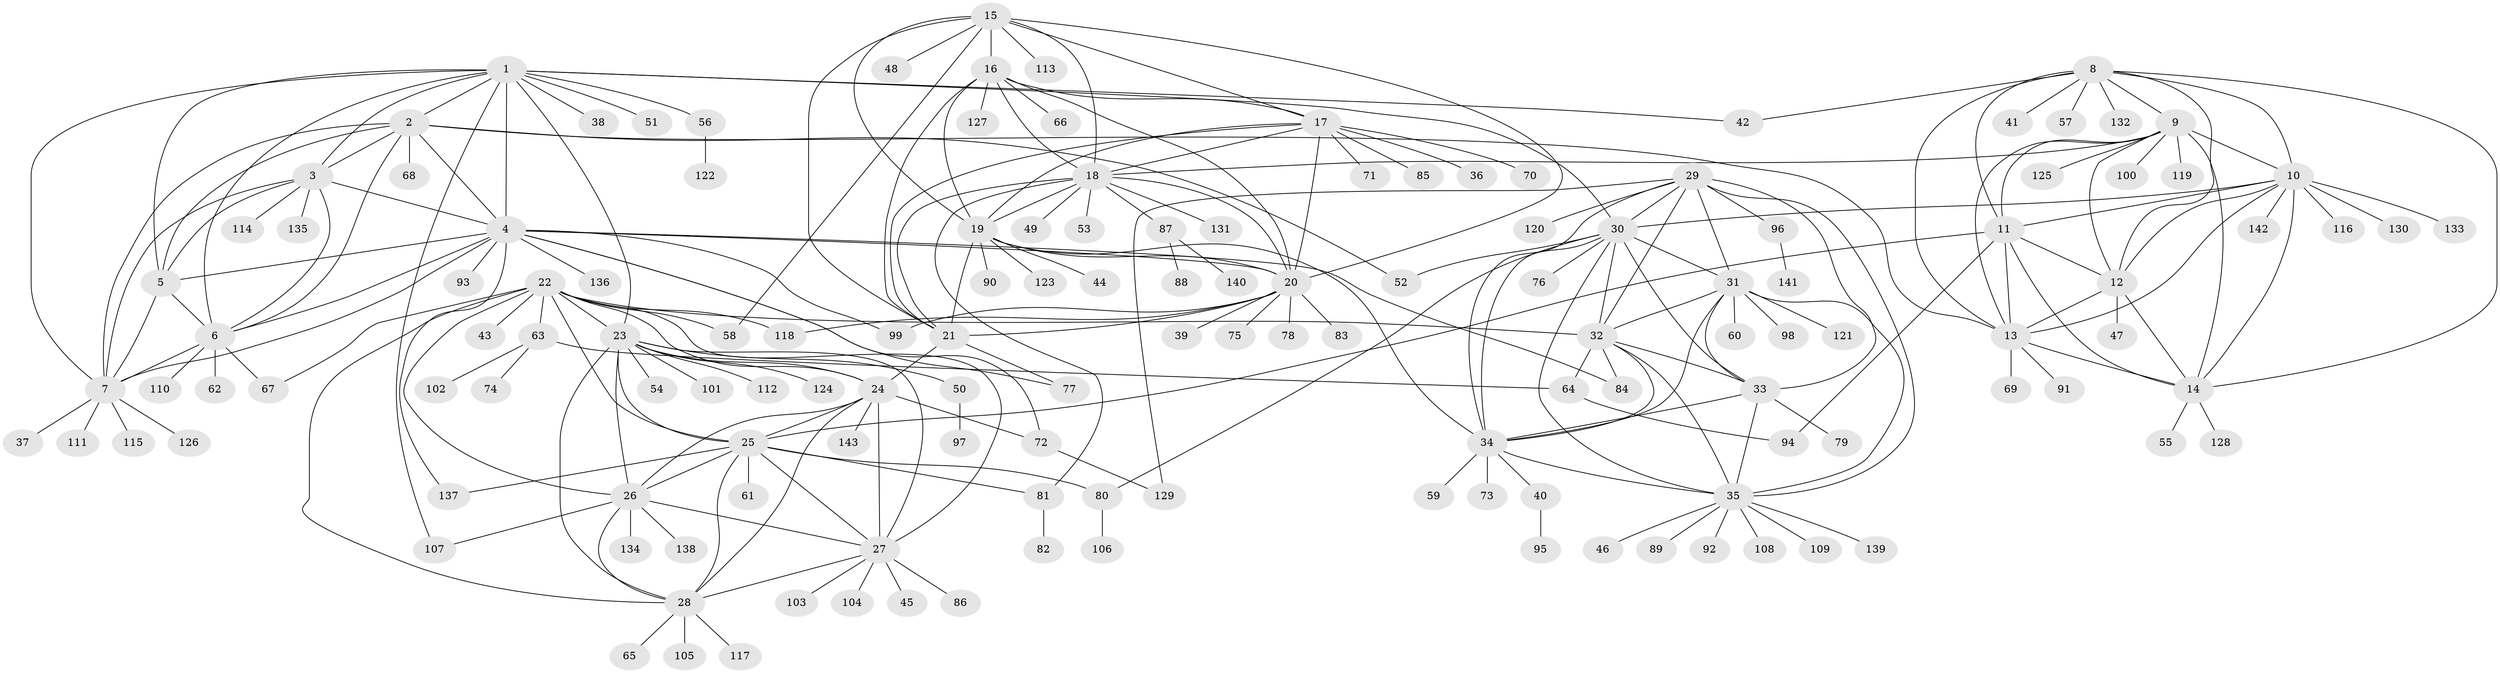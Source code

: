 // Generated by graph-tools (version 1.1) at 2025/54/03/09/25 04:54:35]
// undirected, 143 vertices, 239 edges
graph export_dot {
graph [start="1"]
  node [color=gray90,style=filled];
  1;
  2;
  3;
  4;
  5;
  6;
  7;
  8;
  9;
  10;
  11;
  12;
  13;
  14;
  15;
  16;
  17;
  18;
  19;
  20;
  21;
  22;
  23;
  24;
  25;
  26;
  27;
  28;
  29;
  30;
  31;
  32;
  33;
  34;
  35;
  36;
  37;
  38;
  39;
  40;
  41;
  42;
  43;
  44;
  45;
  46;
  47;
  48;
  49;
  50;
  51;
  52;
  53;
  54;
  55;
  56;
  57;
  58;
  59;
  60;
  61;
  62;
  63;
  64;
  65;
  66;
  67;
  68;
  69;
  70;
  71;
  72;
  73;
  74;
  75;
  76;
  77;
  78;
  79;
  80;
  81;
  82;
  83;
  84;
  85;
  86;
  87;
  88;
  89;
  90;
  91;
  92;
  93;
  94;
  95;
  96;
  97;
  98;
  99;
  100;
  101;
  102;
  103;
  104;
  105;
  106;
  107;
  108;
  109;
  110;
  111;
  112;
  113;
  114;
  115;
  116;
  117;
  118;
  119;
  120;
  121;
  122;
  123;
  124;
  125;
  126;
  127;
  128;
  129;
  130;
  131;
  132;
  133;
  134;
  135;
  136;
  137;
  138;
  139;
  140;
  141;
  142;
  143;
  1 -- 2;
  1 -- 3;
  1 -- 4;
  1 -- 5;
  1 -- 6;
  1 -- 7;
  1 -- 23;
  1 -- 30;
  1 -- 38;
  1 -- 42;
  1 -- 51;
  1 -- 56;
  1 -- 107;
  2 -- 3;
  2 -- 4;
  2 -- 5;
  2 -- 6;
  2 -- 7;
  2 -- 13;
  2 -- 52;
  2 -- 68;
  3 -- 4;
  3 -- 5;
  3 -- 6;
  3 -- 7;
  3 -- 114;
  3 -- 135;
  4 -- 5;
  4 -- 6;
  4 -- 7;
  4 -- 20;
  4 -- 72;
  4 -- 77;
  4 -- 84;
  4 -- 93;
  4 -- 99;
  4 -- 136;
  4 -- 137;
  5 -- 6;
  5 -- 7;
  6 -- 7;
  6 -- 62;
  6 -- 67;
  6 -- 110;
  7 -- 37;
  7 -- 111;
  7 -- 115;
  7 -- 126;
  8 -- 9;
  8 -- 10;
  8 -- 11;
  8 -- 12;
  8 -- 13;
  8 -- 14;
  8 -- 41;
  8 -- 42;
  8 -- 57;
  8 -- 132;
  9 -- 10;
  9 -- 11;
  9 -- 12;
  9 -- 13;
  9 -- 14;
  9 -- 18;
  9 -- 100;
  9 -- 119;
  9 -- 125;
  10 -- 11;
  10 -- 12;
  10 -- 13;
  10 -- 14;
  10 -- 30;
  10 -- 116;
  10 -- 130;
  10 -- 133;
  10 -- 142;
  11 -- 12;
  11 -- 13;
  11 -- 14;
  11 -- 25;
  11 -- 94;
  12 -- 13;
  12 -- 14;
  12 -- 47;
  13 -- 14;
  13 -- 69;
  13 -- 91;
  14 -- 55;
  14 -- 128;
  15 -- 16;
  15 -- 17;
  15 -- 18;
  15 -- 19;
  15 -- 20;
  15 -- 21;
  15 -- 48;
  15 -- 58;
  15 -- 113;
  16 -- 17;
  16 -- 18;
  16 -- 19;
  16 -- 20;
  16 -- 21;
  16 -- 66;
  16 -- 127;
  17 -- 18;
  17 -- 19;
  17 -- 20;
  17 -- 21;
  17 -- 36;
  17 -- 70;
  17 -- 71;
  17 -- 85;
  18 -- 19;
  18 -- 20;
  18 -- 21;
  18 -- 49;
  18 -- 53;
  18 -- 81;
  18 -- 87;
  18 -- 131;
  19 -- 20;
  19 -- 21;
  19 -- 34;
  19 -- 44;
  19 -- 90;
  19 -- 123;
  20 -- 21;
  20 -- 39;
  20 -- 75;
  20 -- 78;
  20 -- 83;
  20 -- 99;
  20 -- 118;
  21 -- 24;
  21 -- 77;
  22 -- 23;
  22 -- 24;
  22 -- 25;
  22 -- 26;
  22 -- 27;
  22 -- 28;
  22 -- 32;
  22 -- 43;
  22 -- 58;
  22 -- 63;
  22 -- 67;
  22 -- 118;
  23 -- 24;
  23 -- 25;
  23 -- 26;
  23 -- 27;
  23 -- 28;
  23 -- 50;
  23 -- 54;
  23 -- 101;
  23 -- 112;
  23 -- 124;
  24 -- 25;
  24 -- 26;
  24 -- 27;
  24 -- 28;
  24 -- 72;
  24 -- 143;
  25 -- 26;
  25 -- 27;
  25 -- 28;
  25 -- 61;
  25 -- 80;
  25 -- 81;
  25 -- 137;
  26 -- 27;
  26 -- 28;
  26 -- 107;
  26 -- 134;
  26 -- 138;
  27 -- 28;
  27 -- 45;
  27 -- 86;
  27 -- 103;
  27 -- 104;
  28 -- 65;
  28 -- 105;
  28 -- 117;
  29 -- 30;
  29 -- 31;
  29 -- 32;
  29 -- 33;
  29 -- 34;
  29 -- 35;
  29 -- 96;
  29 -- 120;
  29 -- 129;
  30 -- 31;
  30 -- 32;
  30 -- 33;
  30 -- 34;
  30 -- 35;
  30 -- 52;
  30 -- 76;
  30 -- 80;
  31 -- 32;
  31 -- 33;
  31 -- 34;
  31 -- 35;
  31 -- 60;
  31 -- 98;
  31 -- 121;
  32 -- 33;
  32 -- 34;
  32 -- 35;
  32 -- 64;
  32 -- 84;
  33 -- 34;
  33 -- 35;
  33 -- 79;
  34 -- 35;
  34 -- 40;
  34 -- 59;
  34 -- 73;
  35 -- 46;
  35 -- 89;
  35 -- 92;
  35 -- 108;
  35 -- 109;
  35 -- 139;
  40 -- 95;
  50 -- 97;
  56 -- 122;
  63 -- 64;
  63 -- 74;
  63 -- 102;
  64 -- 94;
  72 -- 129;
  80 -- 106;
  81 -- 82;
  87 -- 88;
  87 -- 140;
  96 -- 141;
}
